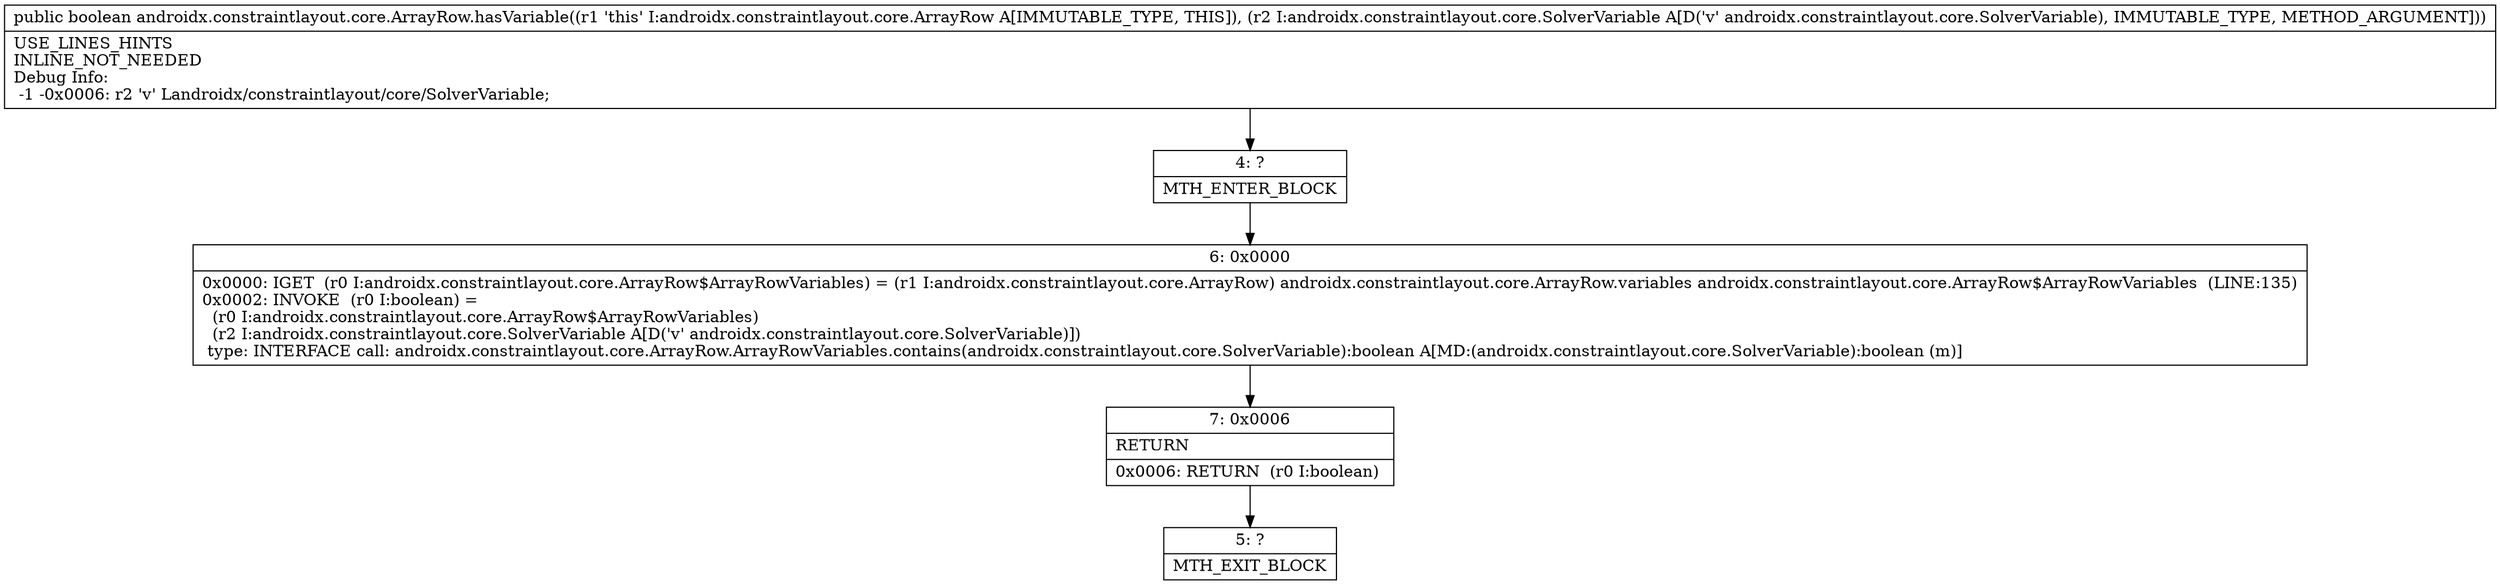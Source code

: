 digraph "CFG forandroidx.constraintlayout.core.ArrayRow.hasVariable(Landroidx\/constraintlayout\/core\/SolverVariable;)Z" {
Node_4 [shape=record,label="{4\:\ ?|MTH_ENTER_BLOCK\l}"];
Node_6 [shape=record,label="{6\:\ 0x0000|0x0000: IGET  (r0 I:androidx.constraintlayout.core.ArrayRow$ArrayRowVariables) = (r1 I:androidx.constraintlayout.core.ArrayRow) androidx.constraintlayout.core.ArrayRow.variables androidx.constraintlayout.core.ArrayRow$ArrayRowVariables  (LINE:135)\l0x0002: INVOKE  (r0 I:boolean) = \l  (r0 I:androidx.constraintlayout.core.ArrayRow$ArrayRowVariables)\l  (r2 I:androidx.constraintlayout.core.SolverVariable A[D('v' androidx.constraintlayout.core.SolverVariable)])\l type: INTERFACE call: androidx.constraintlayout.core.ArrayRow.ArrayRowVariables.contains(androidx.constraintlayout.core.SolverVariable):boolean A[MD:(androidx.constraintlayout.core.SolverVariable):boolean (m)]\l}"];
Node_7 [shape=record,label="{7\:\ 0x0006|RETURN\l|0x0006: RETURN  (r0 I:boolean) \l}"];
Node_5 [shape=record,label="{5\:\ ?|MTH_EXIT_BLOCK\l}"];
MethodNode[shape=record,label="{public boolean androidx.constraintlayout.core.ArrayRow.hasVariable((r1 'this' I:androidx.constraintlayout.core.ArrayRow A[IMMUTABLE_TYPE, THIS]), (r2 I:androidx.constraintlayout.core.SolverVariable A[D('v' androidx.constraintlayout.core.SolverVariable), IMMUTABLE_TYPE, METHOD_ARGUMENT]))  | USE_LINES_HINTS\lINLINE_NOT_NEEDED\lDebug Info:\l  \-1 \-0x0006: r2 'v' Landroidx\/constraintlayout\/core\/SolverVariable;\l}"];
MethodNode -> Node_4;Node_4 -> Node_6;
Node_6 -> Node_7;
Node_7 -> Node_5;
}

